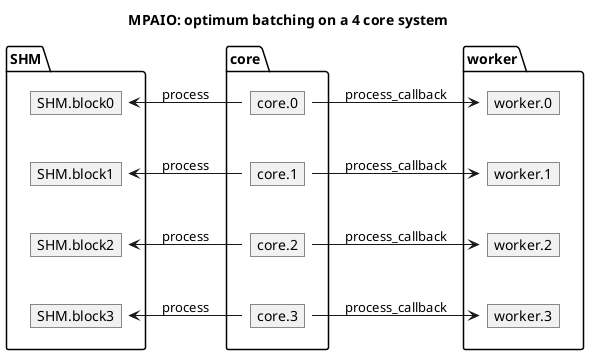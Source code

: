 @startuml
left to right direction
' Horizontal lines: -->, <--, <-->
' Vertical lines: ->, <-, <->
title MPAIO: optimum batching on a 4 core system

map SHM.block0 {
}
map SHM.block1 {
}
map SHM.block2 {
}
map SHM.block3 {
}
map core.0 {
}
map core.1 {
}
map core.2 {
}
map core.3 {
}
map worker.0 {
}
map worker.1 {
}
map worker.2 {
}
map worker.3 {
}

SHM.block0 <-- core.0 : process
SHM.block1 <-- core.1 : process
SHM.block2 <-- core.2 : process
SHM.block3 <-- core.3 : process

core.0 --> worker.0 : process_callback
core.1 --> worker.1 : process_callback
core.2 --> worker.2 : process_callback
core.3 --> worker.3 : process_callback

@enduml
